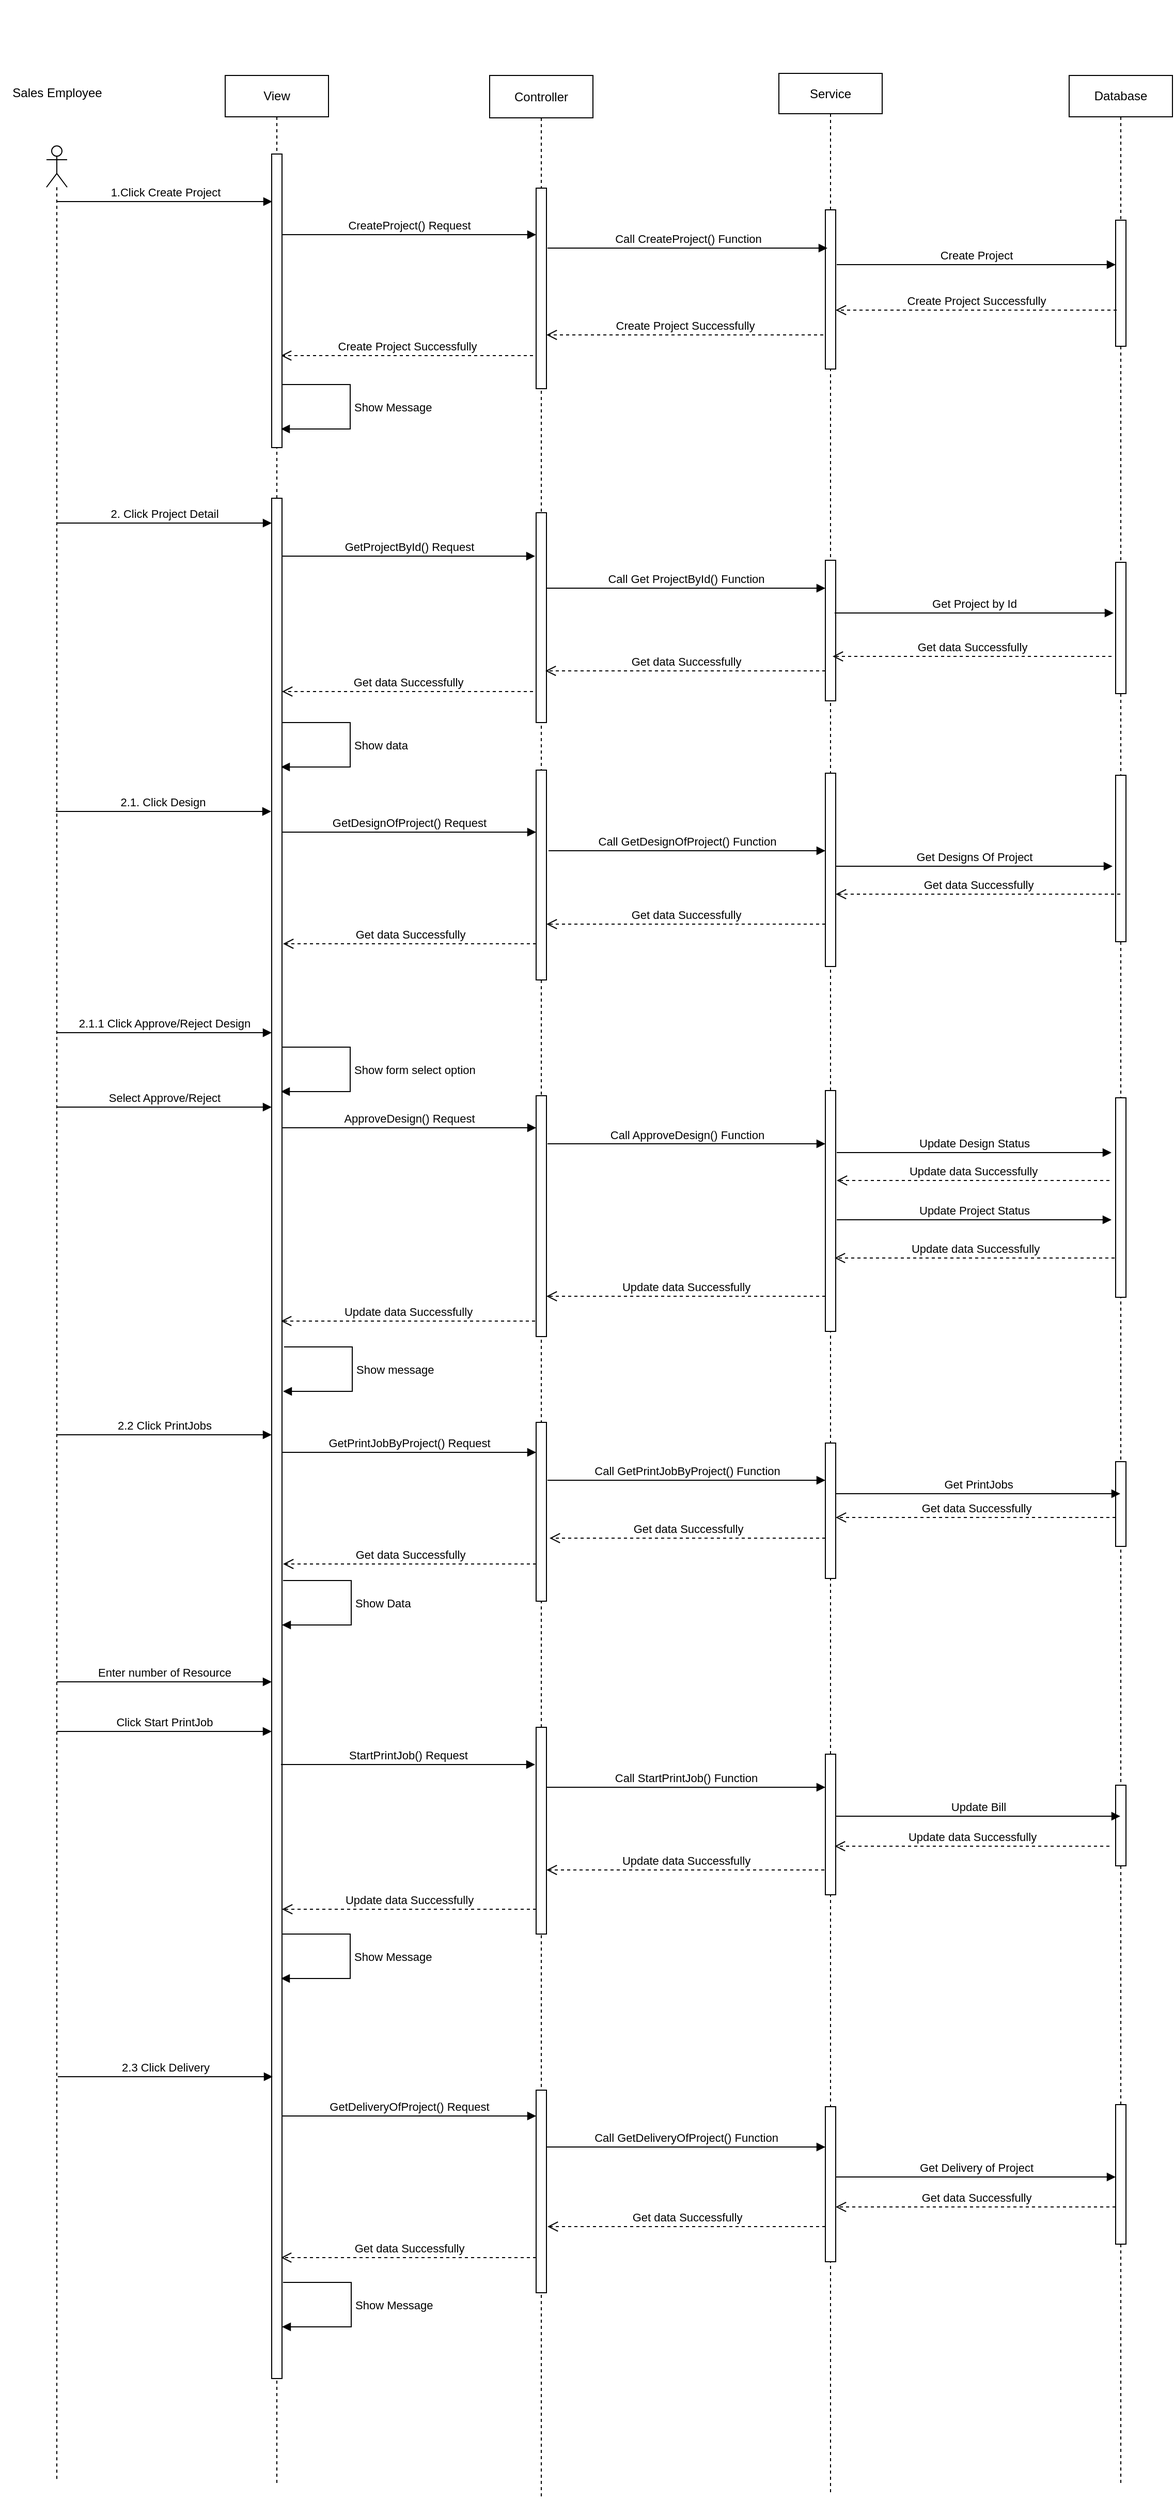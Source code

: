 <mxfile version="24.7.6">
  <diagram name="Page-1" id="2YBvvXClWsGukQMizWep">
    <mxGraphModel dx="2287" dy="773" grid="0" gridSize="10" guides="1" tooltips="1" connect="1" arrows="1" fold="1" page="1" pageScale="1" pageWidth="850" pageHeight="1100" math="0" shadow="0">
      <root>
        <mxCell id="0" />
        <mxCell id="1" parent="0" />
        <mxCell id="aM9ryv3xv72pqoxQDRHE-1" value="Controller" style="shape=umlLifeline;perimeter=lifelinePerimeter;whiteSpace=wrap;html=1;container=0;dropTarget=0;collapsible=0;recursiveResize=0;outlineConnect=0;portConstraint=eastwest;newEdgeStyle={&quot;edgeStyle&quot;:&quot;elbowEdgeStyle&quot;,&quot;elbow&quot;:&quot;vertical&quot;,&quot;curved&quot;:0,&quot;rounded&quot;:0};size=41;" parent="1" vertex="1">
          <mxGeometry y="445" width="100" height="2344" as="geometry" />
        </mxCell>
        <mxCell id="POm13Widh1hBpzmU3JIt-14" value="" style="html=1;points=[[0,0,0,0,5],[0,1,0,0,-5],[1,0,0,0,5],[1,1,0,0,-5]];perimeter=orthogonalPerimeter;outlineConnect=0;targetShapes=umlLifeline;portConstraint=eastwest;newEdgeStyle={&quot;curved&quot;:0,&quot;rounded&quot;:0};" vertex="1" parent="aM9ryv3xv72pqoxQDRHE-1">
          <mxGeometry x="45" y="109" width="10" height="194" as="geometry" />
        </mxCell>
        <mxCell id="POm13Widh1hBpzmU3JIt-24" value="" style="html=1;points=[[0,0,0,0,5],[0,1,0,0,-5],[1,0,0,0,5],[1,1,0,0,-5]];perimeter=orthogonalPerimeter;outlineConnect=0;targetShapes=umlLifeline;portConstraint=eastwest;newEdgeStyle={&quot;curved&quot;:0,&quot;rounded&quot;:0};" vertex="1" parent="aM9ryv3xv72pqoxQDRHE-1">
          <mxGeometry x="45" y="1949" width="10" height="196" as="geometry" />
        </mxCell>
        <mxCell id="POm13Widh1hBpzmU3JIt-116" value="" style="html=1;points=[[0,0,0,0,5],[0,1,0,0,-5],[1,0,0,0,5],[1,1,0,0,-5]];perimeter=orthogonalPerimeter;outlineConnect=0;targetShapes=umlLifeline;portConstraint=eastwest;newEdgeStyle={&quot;curved&quot;:0,&quot;rounded&quot;:0};" vertex="1" parent="aM9ryv3xv72pqoxQDRHE-1">
          <mxGeometry x="45" y="1598" width="10" height="200" as="geometry" />
        </mxCell>
        <mxCell id="POm13Widh1hBpzmU3JIt-117" value="" style="html=1;points=[[0,0,0,0,5],[0,1,0,0,-5],[1,0,0,0,5],[1,1,0,0,-5]];perimeter=orthogonalPerimeter;outlineConnect=0;targetShapes=umlLifeline;portConstraint=eastwest;newEdgeStyle={&quot;curved&quot;:0,&quot;rounded&quot;:0};" vertex="1" parent="aM9ryv3xv72pqoxQDRHE-1">
          <mxGeometry x="45" y="1303" width="10" height="173" as="geometry" />
        </mxCell>
        <mxCell id="POm13Widh1hBpzmU3JIt-118" value="" style="html=1;points=[[0,0,0,0,5],[0,1,0,0,-5],[1,0,0,0,5],[1,1,0,0,-5]];perimeter=orthogonalPerimeter;outlineConnect=0;targetShapes=umlLifeline;portConstraint=eastwest;newEdgeStyle={&quot;curved&quot;:0,&quot;rounded&quot;:0};" vertex="1" parent="aM9ryv3xv72pqoxQDRHE-1">
          <mxGeometry x="45" y="987" width="10" height="233" as="geometry" />
        </mxCell>
        <mxCell id="POm13Widh1hBpzmU3JIt-119" value="" style="html=1;points=[[0,0,0,0,5],[0,1,0,0,-5],[1,0,0,0,5],[1,1,0,0,-5]];perimeter=orthogonalPerimeter;outlineConnect=0;targetShapes=umlLifeline;portConstraint=eastwest;newEdgeStyle={&quot;curved&quot;:0,&quot;rounded&quot;:0};" vertex="1" parent="aM9ryv3xv72pqoxQDRHE-1">
          <mxGeometry x="45" y="672" width="10" height="203" as="geometry" />
        </mxCell>
        <mxCell id="POm13Widh1hBpzmU3JIt-120" value="" style="html=1;points=[[0,0,0,0,5],[0,1,0,0,-5],[1,0,0,0,5],[1,1,0,0,-5]];perimeter=orthogonalPerimeter;outlineConnect=0;targetShapes=umlLifeline;portConstraint=eastwest;newEdgeStyle={&quot;curved&quot;:0,&quot;rounded&quot;:0};" vertex="1" parent="aM9ryv3xv72pqoxQDRHE-1">
          <mxGeometry x="45" y="423" width="10" height="203" as="geometry" />
        </mxCell>
        <mxCell id="aM9ryv3xv72pqoxQDRHE-5" value="Service" style="shape=umlLifeline;whiteSpace=wrap;html=1;container=0;dropTarget=0;collapsible=0;recursiveResize=0;outlineConnect=0;portConstraint=eastwest;newEdgeStyle={&quot;curved&quot;:0,&quot;rounded&quot;:0};points=[[0,0,0,0,5],[0,1,0,0,-5],[1,0,0,0,5],[1,1,0,0,-5]];perimeter=rectanglePerimeter;targetShapes=umlLifeline;participant=label;size=39;" parent="1" vertex="1">
          <mxGeometry x="280" y="443" width="100" height="2342" as="geometry" />
        </mxCell>
        <mxCell id="POm13Widh1hBpzmU3JIt-11" value="" style="html=1;points=[[0,0,0,0,5],[0,1,0,0,-5],[1,0,0,0,5],[1,1,0,0,-5]];perimeter=orthogonalPerimeter;outlineConnect=0;targetShapes=umlLifeline;portConstraint=eastwest;newEdgeStyle={&quot;curved&quot;:0,&quot;rounded&quot;:0};" vertex="1" parent="aM9ryv3xv72pqoxQDRHE-5">
          <mxGeometry x="45" y="132" width="10" height="154" as="geometry" />
        </mxCell>
        <mxCell id="POm13Widh1hBpzmU3JIt-25" value="" style="html=1;points=[[0,0,0,0,5],[0,1,0,0,-5],[1,0,0,0,5],[1,1,0,0,-5]];perimeter=orthogonalPerimeter;outlineConnect=0;targetShapes=umlLifeline;portConstraint=eastwest;newEdgeStyle={&quot;curved&quot;:0,&quot;rounded&quot;:0};" vertex="1" parent="aM9ryv3xv72pqoxQDRHE-5">
          <mxGeometry x="45" y="471" width="10" height="136" as="geometry" />
        </mxCell>
        <mxCell id="POm13Widh1hBpzmU3JIt-106" value="" style="html=1;points=[[0,0,0,0,5],[0,1,0,0,-5],[1,0,0,0,5],[1,1,0,0,-5]];perimeter=orthogonalPerimeter;outlineConnect=0;targetShapes=umlLifeline;portConstraint=eastwest;newEdgeStyle={&quot;curved&quot;:0,&quot;rounded&quot;:0};" vertex="1" parent="aM9ryv3xv72pqoxQDRHE-5">
          <mxGeometry x="45" y="1626" width="10" height="136" as="geometry" />
        </mxCell>
        <mxCell id="POm13Widh1hBpzmU3JIt-107" value="" style="html=1;points=[[0,0,0,0,5],[0,1,0,0,-5],[1,0,0,0,5],[1,1,0,0,-5]];perimeter=orthogonalPerimeter;outlineConnect=0;targetShapes=umlLifeline;portConstraint=eastwest;newEdgeStyle={&quot;curved&quot;:0,&quot;rounded&quot;:0};" vertex="1" parent="aM9ryv3xv72pqoxQDRHE-5">
          <mxGeometry x="45" y="1967" width="10" height="150" as="geometry" />
        </mxCell>
        <mxCell id="POm13Widh1hBpzmU3JIt-109" value="" style="html=1;points=[[0,0,0,0,5],[0,1,0,0,-5],[1,0,0,0,5],[1,1,0,0,-5]];perimeter=orthogonalPerimeter;outlineConnect=0;targetShapes=umlLifeline;portConstraint=eastwest;newEdgeStyle={&quot;curved&quot;:0,&quot;rounded&quot;:0};" vertex="1" parent="aM9ryv3xv72pqoxQDRHE-5">
          <mxGeometry x="45" y="984" width="10" height="233" as="geometry" />
        </mxCell>
        <mxCell id="POm13Widh1hBpzmU3JIt-110" value="" style="html=1;points=[[0,0,0,0,5],[0,1,0,0,-5],[1,0,0,0,5],[1,1,0,0,-5]];perimeter=orthogonalPerimeter;outlineConnect=0;targetShapes=umlLifeline;portConstraint=eastwest;newEdgeStyle={&quot;curved&quot;:0,&quot;rounded&quot;:0};" vertex="1" parent="aM9ryv3xv72pqoxQDRHE-5">
          <mxGeometry x="45" y="677" width="10" height="187" as="geometry" />
        </mxCell>
        <mxCell id="POm13Widh1hBpzmU3JIt-113" value="" style="html=1;points=[[0,0,0,0,5],[0,1,0,0,-5],[1,0,0,0,5],[1,1,0,0,-5]];perimeter=orthogonalPerimeter;outlineConnect=0;targetShapes=umlLifeline;portConstraint=eastwest;newEdgeStyle={&quot;curved&quot;:0,&quot;rounded&quot;:0};" vertex="1" parent="aM9ryv3xv72pqoxQDRHE-5">
          <mxGeometry x="45" y="1325" width="10" height="131" as="geometry" />
        </mxCell>
        <mxCell id="yNB_V_g9oAJOr10vJFmL-11" value="Database" style="shape=umlLifeline;perimeter=lifelinePerimeter;whiteSpace=wrap;html=1;container=0;dropTarget=0;collapsible=0;recursiveResize=0;outlineConnect=0;portConstraint=eastwest;newEdgeStyle={&quot;edgeStyle&quot;:&quot;elbowEdgeStyle&quot;,&quot;elbow&quot;:&quot;vertical&quot;,&quot;curved&quot;:0,&quot;rounded&quot;:0};" vertex="1" parent="1">
          <mxGeometry x="561" y="445" width="100" height="2332" as="geometry" />
        </mxCell>
        <mxCell id="yNB_V_g9oAJOr10vJFmL-12" value="" style="html=1;points=[];perimeter=orthogonalPerimeter;outlineConnect=0;targetShapes=umlLifeline;portConstraint=eastwest;newEdgeStyle={&quot;edgeStyle&quot;:&quot;elbowEdgeStyle&quot;,&quot;elbow&quot;:&quot;vertical&quot;,&quot;curved&quot;:0,&quot;rounded&quot;:0};" vertex="1" parent="yNB_V_g9oAJOr10vJFmL-11">
          <mxGeometry x="45" y="140" width="10" height="122" as="geometry" />
        </mxCell>
        <mxCell id="POm13Widh1hBpzmU3JIt-26" value="" style="html=1;points=[[0,0,0,0,5],[0,1,0,0,-5],[1,0,0,0,5],[1,1,0,0,-5]];perimeter=orthogonalPerimeter;outlineConnect=0;targetShapes=umlLifeline;portConstraint=eastwest;newEdgeStyle={&quot;curved&quot;:0,&quot;rounded&quot;:0};" vertex="1" parent="yNB_V_g9oAJOr10vJFmL-11">
          <mxGeometry x="45" y="1963" width="10" height="135" as="geometry" />
        </mxCell>
        <mxCell id="POm13Widh1hBpzmU3JIt-108" value="" style="html=1;points=[[0,0,0,0,5],[0,1,0,0,-5],[1,0,0,0,5],[1,1,0,0,-5]];perimeter=orthogonalPerimeter;outlineConnect=0;targetShapes=umlLifeline;portConstraint=eastwest;newEdgeStyle={&quot;curved&quot;:0,&quot;rounded&quot;:0};" vertex="1" parent="yNB_V_g9oAJOr10vJFmL-11">
          <mxGeometry x="45" y="989" width="10" height="193" as="geometry" />
        </mxCell>
        <mxCell id="POm13Widh1hBpzmU3JIt-111" value="" style="html=1;points=[[0,0,0,0,5],[0,1,0,0,-5],[1,0,0,0,5],[1,1,0,0,-5]];perimeter=orthogonalPerimeter;outlineConnect=0;targetShapes=umlLifeline;portConstraint=eastwest;newEdgeStyle={&quot;curved&quot;:0,&quot;rounded&quot;:0};" vertex="1" parent="yNB_V_g9oAJOr10vJFmL-11">
          <mxGeometry x="45" y="677" width="10" height="161" as="geometry" />
        </mxCell>
        <mxCell id="POm13Widh1hBpzmU3JIt-112" value="" style="html=1;points=[[0,0,0,0,5],[0,1,0,0,-5],[1,0,0,0,5],[1,1,0,0,-5]];perimeter=orthogonalPerimeter;outlineConnect=0;targetShapes=umlLifeline;portConstraint=eastwest;newEdgeStyle={&quot;curved&quot;:0,&quot;rounded&quot;:0};" vertex="1" parent="yNB_V_g9oAJOr10vJFmL-11">
          <mxGeometry x="45" y="471" width="10" height="127" as="geometry" />
        </mxCell>
        <mxCell id="POm13Widh1hBpzmU3JIt-114" value="" style="html=1;points=[[0,0,0,0,5],[0,1,0,0,-5],[1,0,0,0,5],[1,1,0,0,-5]];perimeter=orthogonalPerimeter;outlineConnect=0;targetShapes=umlLifeline;portConstraint=eastwest;newEdgeStyle={&quot;curved&quot;:0,&quot;rounded&quot;:0};" vertex="1" parent="yNB_V_g9oAJOr10vJFmL-11">
          <mxGeometry x="45" y="1341" width="10" height="82" as="geometry" />
        </mxCell>
        <mxCell id="POm13Widh1hBpzmU3JIt-115" value="" style="html=1;points=[[0,0,0,0,5],[0,1,0,0,-5],[1,0,0,0,5],[1,1,0,0,-5]];perimeter=orthogonalPerimeter;outlineConnect=0;targetShapes=umlLifeline;portConstraint=eastwest;newEdgeStyle={&quot;curved&quot;:0,&quot;rounded&quot;:0};" vertex="1" parent="yNB_V_g9oAJOr10vJFmL-11">
          <mxGeometry x="45" y="1654" width="10" height="78" as="geometry" />
        </mxCell>
        <mxCell id="yNB_V_g9oAJOr10vJFmL-18" value="" style="group" vertex="1" connectable="0" parent="1">
          <mxGeometry x="-469" y="372" width="110" height="2399" as="geometry" />
        </mxCell>
        <mxCell id="yNB_V_g9oAJOr10vJFmL-15" value="" style="shape=umlLifeline;perimeter=lifelinePerimeter;whiteSpace=wrap;html=1;container=1;dropTarget=0;collapsible=0;recursiveResize=0;outlineConnect=0;portConstraint=eastwest;newEdgeStyle={&quot;curved&quot;:0,&quot;rounded&quot;:0};participant=umlActor;size=40;" vertex="1" parent="yNB_V_g9oAJOr10vJFmL-18">
          <mxGeometry x="40" y="141.118" width="20" height="2257.882" as="geometry" />
        </mxCell>
        <mxCell id="yNB_V_g9oAJOr10vJFmL-16" value="Sales Employee" style="text;html=1;align=center;verticalAlign=middle;resizable=0;points=[];autosize=1;strokeColor=none;fillColor=none;" vertex="1" parent="yNB_V_g9oAJOr10vJFmL-18">
          <mxGeometry x="-5" y="75.095" width="110" height="30" as="geometry" />
        </mxCell>
        <mxCell id="POm13Widh1hBpzmU3JIt-6" value="CreateProject() Request" style="html=1;verticalAlign=bottom;endArrow=block;curved=0;rounded=0;" edge="1" parent="1">
          <mxGeometry width="80" relative="1" as="geometry">
            <mxPoint x="-201" y="599.002" as="sourcePoint" />
            <mxPoint x="45" y="599.002" as="targetPoint" />
            <mxPoint as="offset" />
          </mxGeometry>
        </mxCell>
        <mxCell id="POm13Widh1hBpzmU3JIt-12" value="Call CreateProject()&amp;nbsp;Function" style="html=1;verticalAlign=bottom;endArrow=block;curved=0;rounded=0;" edge="1" parent="1">
          <mxGeometry relative="1" as="geometry">
            <mxPoint x="56" y="612" as="sourcePoint" />
            <mxPoint x="327" y="612" as="targetPoint" />
            <mxPoint as="offset" />
          </mxGeometry>
        </mxCell>
        <mxCell id="POm13Widh1hBpzmU3JIt-13" value="Create Project Successfully" style="html=1;verticalAlign=bottom;endArrow=open;dashed=1;endSize=8;curved=0;rounded=0;" edge="1" parent="1">
          <mxGeometry relative="1" as="geometry">
            <mxPoint x="55" y="696" as="targetPoint" />
            <mxPoint x="323" y="696" as="sourcePoint" />
            <Array as="points">
              <mxPoint x="188" y="696" />
            </Array>
          </mxGeometry>
        </mxCell>
        <mxCell id="POm13Widh1hBpzmU3JIt-9" value="Create Project" style="html=1;verticalAlign=bottom;endArrow=block;curved=0;rounded=0;" edge="1" target="yNB_V_g9oAJOr10vJFmL-12" parent="1">
          <mxGeometry relative="1" as="geometry">
            <mxPoint x="336" y="628" as="sourcePoint" />
            <mxPoint x="601" y="628" as="targetPoint" />
          </mxGeometry>
        </mxCell>
        <mxCell id="POm13Widh1hBpzmU3JIt-10" value="Create Project Successfully" style="html=1;verticalAlign=bottom;endArrow=open;dashed=1;endSize=8;curved=0;rounded=0;exitX=0.1;exitY=0.713;exitDx=0;exitDy=0;exitPerimeter=0;" edge="1" source="yNB_V_g9oAJOr10vJFmL-12" parent="1">
          <mxGeometry relative="1" as="geometry">
            <mxPoint x="335" y="672" as="targetPoint" />
            <mxPoint x="601" y="672" as="sourcePoint" />
          </mxGeometry>
        </mxCell>
        <mxCell id="POm13Widh1hBpzmU3JIt-18" value="Create Project Successfully" style="html=1;verticalAlign=bottom;endArrow=open;dashed=1;endSize=8;curved=0;rounded=0;" edge="1" parent="1">
          <mxGeometry relative="1" as="geometry">
            <mxPoint x="-202" y="716" as="targetPoint" />
            <mxPoint x="42" y="716" as="sourcePoint" />
            <Array as="points">
              <mxPoint x="-56" y="716" />
            </Array>
          </mxGeometry>
        </mxCell>
        <mxCell id="POm13Widh1hBpzmU3JIt-23" value="Call Get ProjectById() Function" style="html=1;verticalAlign=bottom;endArrow=block;curved=0;rounded=0;" edge="1" parent="1">
          <mxGeometry width="80" relative="1" as="geometry">
            <mxPoint x="55" y="941" as="sourcePoint" />
            <mxPoint x="325" y="941" as="targetPoint" />
          </mxGeometry>
        </mxCell>
        <mxCell id="POm13Widh1hBpzmU3JIt-27" value="Get Project by Id" style="html=1;verticalAlign=bottom;endArrow=block;curved=0;rounded=0;" edge="1" parent="1">
          <mxGeometry width="80" relative="1" as="geometry">
            <mxPoint x="334" y="965" as="sourcePoint" />
            <mxPoint x="604" y="965" as="targetPoint" />
          </mxGeometry>
        </mxCell>
        <mxCell id="POm13Widh1hBpzmU3JIt-28" value="Get data Successfully" style="html=1;verticalAlign=bottom;endArrow=open;dashed=1;endSize=8;curved=0;rounded=0;" edge="1" parent="1">
          <mxGeometry relative="1" as="geometry">
            <mxPoint x="602" y="1007" as="sourcePoint" />
            <mxPoint x="332" y="1007" as="targetPoint" />
          </mxGeometry>
        </mxCell>
        <mxCell id="POm13Widh1hBpzmU3JIt-29" value="Get data Successfully" style="html=1;verticalAlign=bottom;endArrow=open;dashed=1;endSize=8;curved=0;rounded=0;" edge="1" parent="1">
          <mxGeometry relative="1" as="geometry">
            <mxPoint x="325" y="1021" as="sourcePoint" />
            <mxPoint x="54" y="1021" as="targetPoint" />
          </mxGeometry>
        </mxCell>
        <mxCell id="POm13Widh1hBpzmU3JIt-30" value="Get data Successfully" style="html=1;verticalAlign=bottom;endArrow=open;dashed=1;endSize=8;curved=0;rounded=0;" edge="1" parent="1">
          <mxGeometry relative="1" as="geometry">
            <mxPoint x="42" y="1041" as="sourcePoint" />
            <mxPoint x="-201" y="1041" as="targetPoint" />
          </mxGeometry>
        </mxCell>
        <mxCell id="POm13Widh1hBpzmU3JIt-20" value="GetProjectById()&amp;nbsp;Request" style="html=1;verticalAlign=bottom;endArrow=block;curved=0;rounded=0;" edge="1" parent="1">
          <mxGeometry width="80" relative="1" as="geometry">
            <mxPoint x="-201" y="910.002" as="sourcePoint" />
            <mxPoint x="44" y="910.002" as="targetPoint" />
          </mxGeometry>
        </mxCell>
        <mxCell id="POm13Widh1hBpzmU3JIt-35" value="View" style="shape=umlLifeline;perimeter=lifelinePerimeter;whiteSpace=wrap;html=1;container=1;dropTarget=0;collapsible=0;recursiveResize=0;outlineConnect=0;portConstraint=eastwest;newEdgeStyle={&quot;curved&quot;:0,&quot;rounded&quot;:0};" vertex="1" parent="1">
          <mxGeometry x="-256" y="445" width="100" height="2329" as="geometry" />
        </mxCell>
        <mxCell id="POm13Widh1hBpzmU3JIt-36" value="" style="html=1;points=[[0,0,0,0,5],[0,1,0,0,-5],[1,0,0,0,5],[1,1,0,0,-5]];perimeter=orthogonalPerimeter;outlineConnect=0;targetShapes=umlLifeline;portConstraint=eastwest;newEdgeStyle={&quot;curved&quot;:0,&quot;rounded&quot;:0};" vertex="1" parent="POm13Widh1hBpzmU3JIt-35">
          <mxGeometry x="45" y="409" width="10" height="1819" as="geometry" />
        </mxCell>
        <mxCell id="POm13Widh1hBpzmU3JIt-56" value="" style="html=1;points=[[0,0,0,0,5],[0,1,0,0,-5],[1,0,0,0,5],[1,1,0,0,-5]];perimeter=orthogonalPerimeter;outlineConnect=0;targetShapes=umlLifeline;portConstraint=eastwest;newEdgeStyle={&quot;curved&quot;:0,&quot;rounded&quot;:0};" vertex="1" parent="POm13Widh1hBpzmU3JIt-35">
          <mxGeometry x="45" y="76" width="10" height="284" as="geometry" />
        </mxCell>
        <mxCell id="POm13Widh1hBpzmU3JIt-41" value="1.Click Create Project" style="html=1;verticalAlign=bottom;endArrow=block;curved=0;rounded=0;" edge="1" parent="1">
          <mxGeometry width="80" relative="1" as="geometry">
            <mxPoint x="-419" y="567" as="sourcePoint" />
            <mxPoint x="-210.5" y="567" as="targetPoint" />
            <mxPoint as="offset" />
          </mxGeometry>
        </mxCell>
        <mxCell id="POm13Widh1hBpzmU3JIt-42" value="2. Click Project Detail" style="html=1;verticalAlign=bottom;endArrow=block;curved=0;rounded=0;entryX=0;entryY=0;entryDx=0;entryDy=5;entryPerimeter=0;" edge="1" parent="1" source="yNB_V_g9oAJOr10vJFmL-15">
          <mxGeometry width="80" relative="1" as="geometry">
            <mxPoint x="-420" y="890.002" as="sourcePoint" />
            <mxPoint x="-211" y="878" as="targetPoint" />
          </mxGeometry>
        </mxCell>
        <mxCell id="POm13Widh1hBpzmU3JIt-48" value="Show Message" style="html=1;align=left;spacingLeft=2;endArrow=block;rounded=0;edgeStyle=orthogonalEdgeStyle;curved=0;rounded=0;" edge="1" parent="1">
          <mxGeometry relative="1" as="geometry">
            <mxPoint x="-201" y="744" as="sourcePoint" />
            <Array as="points">
              <mxPoint x="-135" y="744" />
              <mxPoint x="-135" y="787" />
            </Array>
            <mxPoint x="-202" y="787" as="targetPoint" />
          </mxGeometry>
        </mxCell>
        <mxCell id="POm13Widh1hBpzmU3JIt-49" value="Show data" style="html=1;align=left;spacingLeft=2;endArrow=block;rounded=0;edgeStyle=orthogonalEdgeStyle;curved=0;rounded=0;" edge="1" parent="1">
          <mxGeometry relative="1" as="geometry">
            <mxPoint x="-201" y="1071" as="sourcePoint" />
            <Array as="points">
              <mxPoint x="-135" y="1071" />
              <mxPoint x="-135" y="1114" />
            </Array>
            <mxPoint x="-202" y="1114" as="targetPoint" />
          </mxGeometry>
        </mxCell>
        <mxCell id="POm13Widh1hBpzmU3JIt-44" value="2.1. Click Design&amp;nbsp;" style="html=1;verticalAlign=bottom;endArrow=block;curved=0;rounded=0;" edge="1" parent="1">
          <mxGeometry width="80" relative="1" as="geometry">
            <mxPoint x="-420" y="1157.005" as="sourcePoint" />
            <mxPoint x="-211.5" y="1157.005" as="targetPoint" />
          </mxGeometry>
        </mxCell>
        <mxCell id="POm13Widh1hBpzmU3JIt-50" value="GetDesignOfProject()&amp;nbsp;Request" style="html=1;verticalAlign=bottom;endArrow=block;curved=0;rounded=0;" edge="1" parent="1" target="POm13Widh1hBpzmU3JIt-119">
          <mxGeometry width="80" relative="1" as="geometry">
            <mxPoint x="-201" y="1177.002" as="sourcePoint" />
            <mxPoint x="44" y="1177.002" as="targetPoint" />
          </mxGeometry>
        </mxCell>
        <mxCell id="POm13Widh1hBpzmU3JIt-51" value="Call GetDesignOfProject()&amp;nbsp;Function" style="html=1;verticalAlign=bottom;endArrow=block;curved=0;rounded=0;" edge="1" parent="1" target="POm13Widh1hBpzmU3JIt-110">
          <mxGeometry width="80" relative="1" as="geometry">
            <mxPoint x="57" y="1195.002" as="sourcePoint" />
            <mxPoint x="303" y="1195" as="targetPoint" />
          </mxGeometry>
        </mxCell>
        <mxCell id="POm13Widh1hBpzmU3JIt-52" value="Get Designs Of Project" style="html=1;verticalAlign=bottom;endArrow=block;curved=0;rounded=0;" edge="1" parent="1">
          <mxGeometry width="80" relative="1" as="geometry">
            <mxPoint x="335" y="1210.002" as="sourcePoint" />
            <mxPoint x="603" y="1210" as="targetPoint" />
          </mxGeometry>
        </mxCell>
        <mxCell id="POm13Widh1hBpzmU3JIt-53" value="Get data Successfully" style="html=1;verticalAlign=bottom;endArrow=open;dashed=1;endSize=8;curved=0;rounded=0;" edge="1" parent="1" source="yNB_V_g9oAJOr10vJFmL-11">
          <mxGeometry relative="1" as="geometry">
            <mxPoint x="605" y="1237" as="sourcePoint" />
            <mxPoint x="335" y="1237" as="targetPoint" />
          </mxGeometry>
        </mxCell>
        <mxCell id="POm13Widh1hBpzmU3JIt-54" value="Get data Successfully" style="html=1;verticalAlign=bottom;endArrow=open;dashed=1;endSize=8;curved=0;rounded=0;entryX=0.8;entryY=0.756;entryDx=0;entryDy=0;entryPerimeter=0;" edge="1" parent="1" source="POm13Widh1hBpzmU3JIt-110">
          <mxGeometry relative="1" as="geometry">
            <mxPoint x="330" y="1266" as="sourcePoint" />
            <mxPoint x="55" y="1265.996" as="targetPoint" />
          </mxGeometry>
        </mxCell>
        <mxCell id="POm13Widh1hBpzmU3JIt-55" value="Get data Successfully" style="html=1;verticalAlign=bottom;endArrow=open;dashed=1;endSize=8;curved=0;rounded=0;" edge="1" parent="1" source="POm13Widh1hBpzmU3JIt-119">
          <mxGeometry relative="1" as="geometry">
            <mxPoint x="58" y="1285" as="sourcePoint" />
            <mxPoint x="-200" y="1285" as="targetPoint" />
          </mxGeometry>
        </mxCell>
        <mxCell id="POm13Widh1hBpzmU3JIt-57" value="2.1.1 Click Approve/Reject Design" style="html=1;verticalAlign=bottom;endArrow=block;curved=0;rounded=0;" edge="1" parent="1" target="POm13Widh1hBpzmU3JIt-36">
          <mxGeometry width="80" relative="1" as="geometry">
            <mxPoint x="-419" y="1371.005" as="sourcePoint" />
            <mxPoint x="-210.5" y="1371.005" as="targetPoint" />
          </mxGeometry>
        </mxCell>
        <mxCell id="POm13Widh1hBpzmU3JIt-58" value="ApproveDesign() Request" style="html=1;verticalAlign=bottom;endArrow=block;curved=0;rounded=0;" edge="1" parent="1">
          <mxGeometry width="80" relative="1" as="geometry">
            <mxPoint x="-201" y="1463.002" as="sourcePoint" />
            <mxPoint x="45" y="1463.002" as="targetPoint" />
          </mxGeometry>
        </mxCell>
        <mxCell id="POm13Widh1hBpzmU3JIt-59" value="Show form select option" style="html=1;align=left;spacingLeft=2;endArrow=block;rounded=0;edgeStyle=orthogonalEdgeStyle;curved=0;rounded=0;" edge="1" parent="1">
          <mxGeometry relative="1" as="geometry">
            <mxPoint x="-201" y="1385" as="sourcePoint" />
            <Array as="points">
              <mxPoint x="-135" y="1385" />
              <mxPoint x="-135" y="1428" />
            </Array>
            <mxPoint x="-202" y="1428" as="targetPoint" />
          </mxGeometry>
        </mxCell>
        <mxCell id="POm13Widh1hBpzmU3JIt-60" value="Select Approve/Reject" style="html=1;verticalAlign=bottom;endArrow=block;curved=0;rounded=0;" edge="1" parent="1">
          <mxGeometry width="80" relative="1" as="geometry">
            <mxPoint x="-419" y="1443.005" as="sourcePoint" />
            <mxPoint x="-211" y="1443" as="targetPoint" />
          </mxGeometry>
        </mxCell>
        <mxCell id="POm13Widh1hBpzmU3JIt-61" value="Call ApproveDesign() Function" style="html=1;verticalAlign=bottom;endArrow=block;curved=0;rounded=0;" edge="1" parent="1">
          <mxGeometry width="80" relative="1" as="geometry">
            <mxPoint x="56" y="1478.502" as="sourcePoint" />
            <mxPoint x="325" y="1478.502" as="targetPoint" />
          </mxGeometry>
        </mxCell>
        <mxCell id="POm13Widh1hBpzmU3JIt-62" value="Update Design Status" style="html=1;verticalAlign=bottom;endArrow=block;curved=0;rounded=0;" edge="1" parent="1">
          <mxGeometry width="80" relative="1" as="geometry">
            <mxPoint x="336" y="1487" as="sourcePoint" />
            <mxPoint x="602" y="1487" as="targetPoint" />
          </mxGeometry>
        </mxCell>
        <mxCell id="POm13Widh1hBpzmU3JIt-64" value="Update&amp;nbsp;data Successfully" style="html=1;verticalAlign=bottom;endArrow=open;dashed=1;endSize=8;curved=0;rounded=0;" edge="1" parent="1">
          <mxGeometry relative="1" as="geometry">
            <mxPoint x="325" y="1626" as="sourcePoint" />
            <mxPoint x="55" y="1626" as="targetPoint" />
          </mxGeometry>
        </mxCell>
        <mxCell id="POm13Widh1hBpzmU3JIt-65" value="Update&amp;nbsp;data Successfully" style="html=1;verticalAlign=bottom;endArrow=open;dashed=1;endSize=8;curved=0;rounded=0;" edge="1" parent="1">
          <mxGeometry relative="1" as="geometry">
            <mxPoint x="44" y="1650" as="sourcePoint" />
            <mxPoint x="-202" y="1650" as="targetPoint" />
          </mxGeometry>
        </mxCell>
        <mxCell id="POm13Widh1hBpzmU3JIt-66" value="Show message" style="html=1;align=left;spacingLeft=2;endArrow=block;rounded=0;edgeStyle=orthogonalEdgeStyle;curved=0;rounded=0;" edge="1" parent="1">
          <mxGeometry relative="1" as="geometry">
            <mxPoint x="-199" y="1675" as="sourcePoint" />
            <Array as="points">
              <mxPoint x="-133" y="1675" />
              <mxPoint x="-133" y="1718" />
            </Array>
            <mxPoint x="-200" y="1718" as="targetPoint" />
          </mxGeometry>
        </mxCell>
        <mxCell id="POm13Widh1hBpzmU3JIt-67" value="2.2 Click PrintJobs" style="html=1;verticalAlign=bottom;endArrow=block;curved=0;rounded=0;" edge="1" parent="1" source="yNB_V_g9oAJOr10vJFmL-15">
          <mxGeometry x="-0.002" width="80" relative="1" as="geometry">
            <mxPoint x="-419" y="1760.005" as="sourcePoint" />
            <mxPoint x="-211" y="1760" as="targetPoint" />
            <mxPoint as="offset" />
          </mxGeometry>
        </mxCell>
        <mxCell id="POm13Widh1hBpzmU3JIt-68" value="GetPrintJobByProject() Request" style="html=1;verticalAlign=bottom;endArrow=block;curved=0;rounded=0;" edge="1" parent="1">
          <mxGeometry width="80" relative="1" as="geometry">
            <mxPoint x="-201" y="1777.002" as="sourcePoint" />
            <mxPoint x="45" y="1777.002" as="targetPoint" />
          </mxGeometry>
        </mxCell>
        <mxCell id="POm13Widh1hBpzmU3JIt-69" value="Call GetPrintJobByProject() Function" style="html=1;verticalAlign=bottom;endArrow=block;curved=0;rounded=0;" edge="1" parent="1" target="POm13Widh1hBpzmU3JIt-113">
          <mxGeometry width="80" relative="1" as="geometry">
            <mxPoint x="56" y="1804.002" as="sourcePoint" />
            <mxPoint x="302" y="1804.002" as="targetPoint" />
          </mxGeometry>
        </mxCell>
        <mxCell id="POm13Widh1hBpzmU3JIt-70" value="Get PrintJobs" style="html=1;verticalAlign=bottom;endArrow=block;curved=0;rounded=0;" edge="1" parent="1" target="yNB_V_g9oAJOr10vJFmL-11">
          <mxGeometry width="80" relative="1" as="geometry">
            <mxPoint x="335" y="1817" as="sourcePoint" />
            <mxPoint x="601" y="1817" as="targetPoint" />
          </mxGeometry>
        </mxCell>
        <mxCell id="POm13Widh1hBpzmU3JIt-71" value="Get data Successfully" style="html=1;verticalAlign=bottom;endArrow=open;dashed=1;endSize=8;curved=0;rounded=0;" edge="1" parent="1" source="POm13Widh1hBpzmU3JIt-114">
          <mxGeometry relative="1" as="geometry">
            <mxPoint x="601" y="1840" as="sourcePoint" />
            <mxPoint x="335" y="1840" as="targetPoint" />
          </mxGeometry>
        </mxCell>
        <mxCell id="POm13Widh1hBpzmU3JIt-72" value="Get data Successfully" style="html=1;verticalAlign=bottom;endArrow=open;dashed=1;endSize=8;curved=0;rounded=0;" edge="1" parent="1" source="POm13Widh1hBpzmU3JIt-113">
          <mxGeometry relative="1" as="geometry">
            <mxPoint x="324" y="1860" as="sourcePoint" />
            <mxPoint x="58" y="1860" as="targetPoint" />
          </mxGeometry>
        </mxCell>
        <mxCell id="POm13Widh1hBpzmU3JIt-73" value="Get data Successfully" style="html=1;verticalAlign=bottom;endArrow=open;dashed=1;endSize=8;curved=0;rounded=0;" edge="1" parent="1" source="POm13Widh1hBpzmU3JIt-117">
          <mxGeometry relative="1" as="geometry">
            <mxPoint x="67" y="1885" as="sourcePoint" />
            <mxPoint x="-200" y="1885" as="targetPoint" />
          </mxGeometry>
        </mxCell>
        <mxCell id="POm13Widh1hBpzmU3JIt-74" value="Show Data" style="html=1;align=left;spacingLeft=2;endArrow=block;rounded=0;edgeStyle=orthogonalEdgeStyle;curved=0;rounded=0;" edge="1" parent="1">
          <mxGeometry relative="1" as="geometry">
            <mxPoint x="-200" y="1901" as="sourcePoint" />
            <Array as="points">
              <mxPoint x="-134" y="1901" />
              <mxPoint x="-134" y="1944" />
            </Array>
            <mxPoint x="-201" y="1944" as="targetPoint" />
          </mxGeometry>
        </mxCell>
        <mxCell id="POm13Widh1hBpzmU3JIt-76" value="Enter number of Resource" style="html=1;verticalAlign=bottom;endArrow=block;curved=0;rounded=0;" edge="1" parent="1" target="POm13Widh1hBpzmU3JIt-36">
          <mxGeometry x="-0.002" width="80" relative="1" as="geometry">
            <mxPoint x="-419" y="1999" as="sourcePoint" />
            <mxPoint x="-211" y="1999" as="targetPoint" />
            <mxPoint as="offset" />
          </mxGeometry>
        </mxCell>
        <mxCell id="POm13Widh1hBpzmU3JIt-77" value="StartPrintJob() Request" style="html=1;verticalAlign=bottom;endArrow=block;curved=0;rounded=0;" edge="1" parent="1">
          <mxGeometry width="80" relative="1" as="geometry">
            <mxPoint x="-202" y="2079.002" as="sourcePoint" />
            <mxPoint x="44" y="2079.002" as="targetPoint" />
          </mxGeometry>
        </mxCell>
        <mxCell id="POm13Widh1hBpzmU3JIt-79" value="Click Start PrintJob" style="html=1;verticalAlign=bottom;endArrow=block;curved=0;rounded=0;" edge="1" parent="1">
          <mxGeometry x="-0.002" width="80" relative="1" as="geometry">
            <mxPoint x="-419" y="2047" as="sourcePoint" />
            <mxPoint x="-211" y="2047" as="targetPoint" />
            <mxPoint as="offset" />
          </mxGeometry>
        </mxCell>
        <mxCell id="POm13Widh1hBpzmU3JIt-80" value="Call StartPrintJob() Function" style="html=1;verticalAlign=bottom;endArrow=block;curved=0;rounded=0;" edge="1" parent="1">
          <mxGeometry width="80" relative="1" as="geometry">
            <mxPoint x="55" y="2101" as="sourcePoint" />
            <mxPoint x="325" y="2101" as="targetPoint" />
            <mxPoint as="offset" />
          </mxGeometry>
        </mxCell>
        <mxCell id="POm13Widh1hBpzmU3JIt-81" value="Update Bill" style="html=1;verticalAlign=bottom;endArrow=block;curved=0;rounded=0;" edge="1" parent="1" target="yNB_V_g9oAJOr10vJFmL-11">
          <mxGeometry width="80" relative="1" as="geometry">
            <mxPoint x="335" y="2129" as="sourcePoint" />
            <mxPoint x="605" y="2129" as="targetPoint" />
          </mxGeometry>
        </mxCell>
        <mxCell id="POm13Widh1hBpzmU3JIt-83" value="Update data Successfully" style="html=1;verticalAlign=bottom;endArrow=open;dashed=1;endSize=8;curved=0;rounded=0;" edge="1" parent="1">
          <mxGeometry relative="1" as="geometry">
            <mxPoint x="605.0" y="1589" as="sourcePoint" />
            <mxPoint x="334" y="1589" as="targetPoint" />
          </mxGeometry>
        </mxCell>
        <mxCell id="POm13Widh1hBpzmU3JIt-84" value="Update Project Status" style="html=1;verticalAlign=bottom;endArrow=block;curved=0;rounded=0;" edge="1" parent="1">
          <mxGeometry width="80" relative="1" as="geometry">
            <mxPoint x="336" y="1552" as="sourcePoint" />
            <mxPoint x="602" y="1552" as="targetPoint" />
          </mxGeometry>
        </mxCell>
        <mxCell id="POm13Widh1hBpzmU3JIt-85" value="Update data Successfully" style="html=1;verticalAlign=bottom;endArrow=open;dashed=1;endSize=8;curved=0;rounded=0;" edge="1" parent="1">
          <mxGeometry relative="1" as="geometry">
            <mxPoint x="600" y="1514" as="sourcePoint" />
            <mxPoint x="336" y="1514" as="targetPoint" />
          </mxGeometry>
        </mxCell>
        <mxCell id="POm13Widh1hBpzmU3JIt-86" value="Update data Successfully" style="html=1;verticalAlign=bottom;endArrow=open;dashed=1;endSize=8;curved=0;rounded=0;" edge="1" parent="1">
          <mxGeometry relative="1" as="geometry">
            <mxPoint x="600" y="2158" as="sourcePoint" />
            <mxPoint x="334" y="2158" as="targetPoint" />
            <mxPoint as="offset" />
          </mxGeometry>
        </mxCell>
        <mxCell id="POm13Widh1hBpzmU3JIt-87" value="Update&amp;nbsp;data Successfully" style="html=1;verticalAlign=bottom;endArrow=open;dashed=1;endSize=8;curved=0;rounded=0;" edge="1" parent="1" target="POm13Widh1hBpzmU3JIt-116">
          <mxGeometry relative="1" as="geometry">
            <mxPoint x="324" y="2181" as="sourcePoint" />
            <mxPoint x="58" y="2181" as="targetPoint" />
          </mxGeometry>
        </mxCell>
        <mxCell id="POm13Widh1hBpzmU3JIt-88" value="Update&amp;nbsp;data Successfully" style="html=1;verticalAlign=bottom;endArrow=open;dashed=1;endSize=8;curved=0;rounded=0;" edge="1" parent="1" source="POm13Widh1hBpzmU3JIt-116">
          <mxGeometry relative="1" as="geometry">
            <mxPoint x="65" y="2219" as="sourcePoint" />
            <mxPoint x="-201" y="2219" as="targetPoint" />
          </mxGeometry>
        </mxCell>
        <mxCell id="POm13Widh1hBpzmU3JIt-89" value="Show Message" style="html=1;align=left;spacingLeft=2;endArrow=block;rounded=0;edgeStyle=orthogonalEdgeStyle;curved=0;rounded=0;" edge="1" parent="1">
          <mxGeometry relative="1" as="geometry">
            <mxPoint x="-201" y="2243" as="sourcePoint" />
            <Array as="points">
              <mxPoint x="-135" y="2243" />
              <mxPoint x="-135" y="2286" />
            </Array>
            <mxPoint x="-202" y="2286" as="targetPoint" />
          </mxGeometry>
        </mxCell>
        <mxCell id="POm13Widh1hBpzmU3JIt-90" value="2.3 Click Delivery" style="html=1;verticalAlign=bottom;endArrow=block;curved=0;rounded=0;" edge="1" parent="1">
          <mxGeometry x="-0.002" width="80" relative="1" as="geometry">
            <mxPoint x="-418" y="2381" as="sourcePoint" />
            <mxPoint x="-210" y="2381" as="targetPoint" />
            <mxPoint as="offset" />
          </mxGeometry>
        </mxCell>
        <mxCell id="POm13Widh1hBpzmU3JIt-92" value="GetDeliveryOfProject() Request" style="html=1;verticalAlign=bottom;endArrow=block;curved=0;rounded=0;" edge="1" parent="1">
          <mxGeometry width="80" relative="1" as="geometry">
            <mxPoint x="-201" y="2419.002" as="sourcePoint" />
            <mxPoint x="45" y="2419.002" as="targetPoint" />
          </mxGeometry>
        </mxCell>
        <mxCell id="POm13Widh1hBpzmU3JIt-93" value="Call GetDeliveryOfProject() Function" style="html=1;verticalAlign=bottom;endArrow=block;curved=0;rounded=0;" edge="1" parent="1" target="POm13Widh1hBpzmU3JIt-107">
          <mxGeometry width="80" relative="1" as="geometry">
            <mxPoint x="55" y="2449.002" as="sourcePoint" />
            <mxPoint x="301" y="2449.002" as="targetPoint" />
          </mxGeometry>
        </mxCell>
        <mxCell id="POm13Widh1hBpzmU3JIt-96" value="Get Delivery of Project" style="html=1;verticalAlign=bottom;endArrow=block;curved=0;rounded=0;" edge="1" parent="1" target="POm13Widh1hBpzmU3JIt-26">
          <mxGeometry width="80" relative="1" as="geometry">
            <mxPoint x="335" y="2478" as="sourcePoint" />
            <mxPoint x="601" y="2478" as="targetPoint" />
            <mxPoint as="offset" />
          </mxGeometry>
        </mxCell>
        <mxCell id="POm13Widh1hBpzmU3JIt-97" value="Get data Successfully" style="html=1;verticalAlign=bottom;endArrow=open;dashed=1;endSize=8;curved=0;rounded=0;" edge="1" parent="1" source="POm13Widh1hBpzmU3JIt-26">
          <mxGeometry relative="1" as="geometry">
            <mxPoint x="601" y="2507" as="sourcePoint" />
            <mxPoint x="335" y="2507" as="targetPoint" />
            <mxPoint as="offset" />
          </mxGeometry>
        </mxCell>
        <mxCell id="POm13Widh1hBpzmU3JIt-98" value="Get data Successfully" style="html=1;verticalAlign=bottom;endArrow=open;dashed=1;endSize=8;curved=0;rounded=0;" edge="1" parent="1" source="POm13Widh1hBpzmU3JIt-107">
          <mxGeometry relative="1" as="geometry">
            <mxPoint x="319" y="2529" as="sourcePoint" />
            <mxPoint x="56" y="2526" as="targetPoint" />
            <mxPoint as="offset" />
          </mxGeometry>
        </mxCell>
        <mxCell id="POm13Widh1hBpzmU3JIt-99" value="Get data Successfully" style="html=1;verticalAlign=bottom;endArrow=open;dashed=1;endSize=8;curved=0;rounded=0;" edge="1" parent="1" source="POm13Widh1hBpzmU3JIt-24">
          <mxGeometry relative="1" as="geometry">
            <mxPoint x="67" y="2556" as="sourcePoint" />
            <mxPoint x="-202" y="2556" as="targetPoint" />
            <mxPoint as="offset" />
          </mxGeometry>
        </mxCell>
        <mxCell id="POm13Widh1hBpzmU3JIt-100" value="Show Message" style="html=1;align=left;spacingLeft=2;endArrow=block;rounded=0;edgeStyle=orthogonalEdgeStyle;curved=0;rounded=0;" edge="1" parent="1">
          <mxGeometry relative="1" as="geometry">
            <mxPoint x="-200" y="2580" as="sourcePoint" />
            <Array as="points">
              <mxPoint x="-134" y="2580" />
              <mxPoint x="-134" y="2623" />
            </Array>
            <mxPoint x="-201" y="2623" as="targetPoint" />
          </mxGeometry>
        </mxCell>
      </root>
    </mxGraphModel>
  </diagram>
</mxfile>
